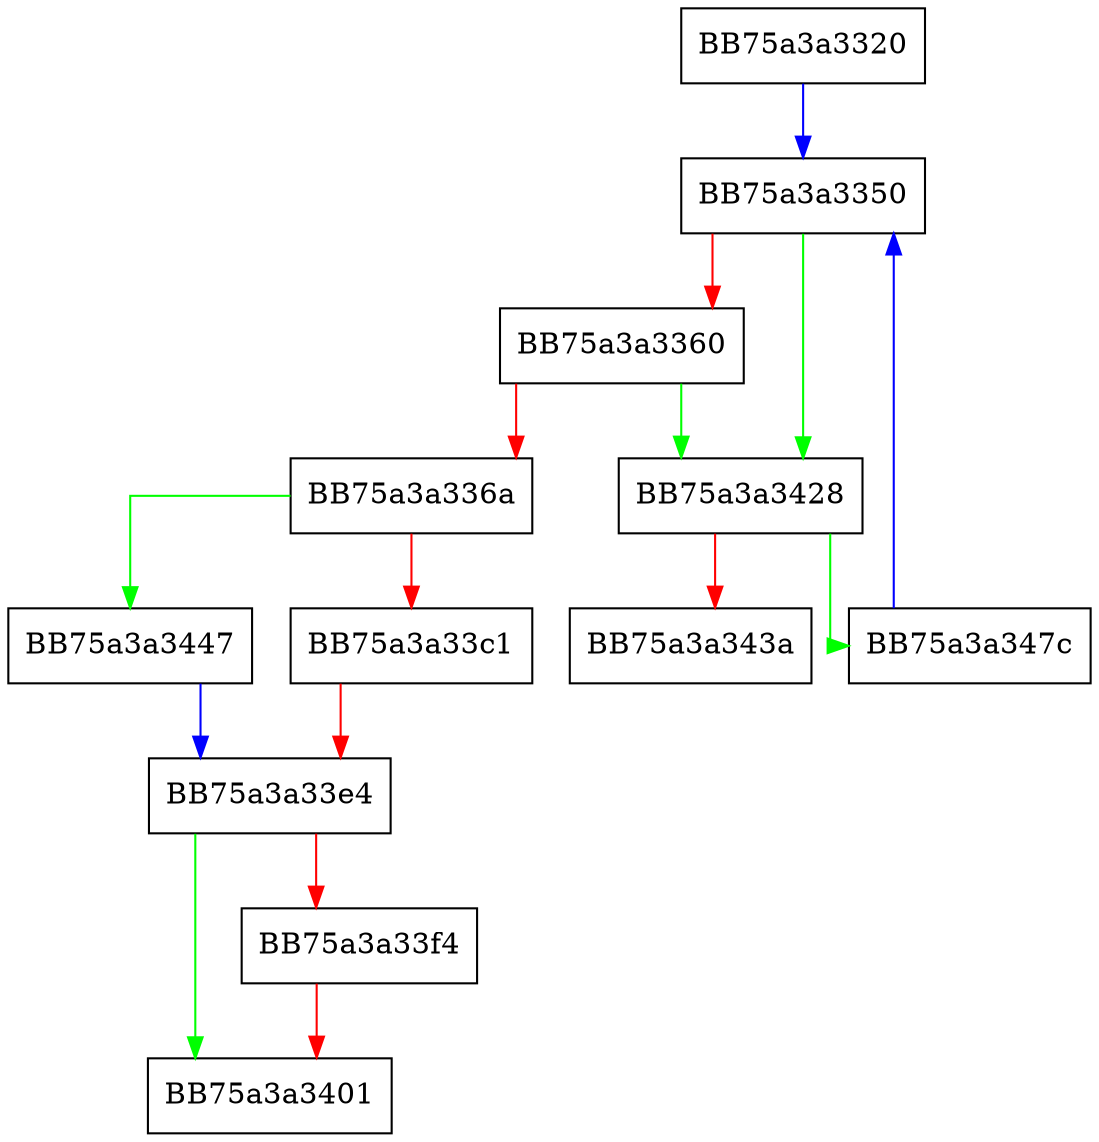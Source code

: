 digraph _Growmap {
  node [shape="box"];
  graph [splines=ortho];
  BB75a3a3320 -> BB75a3a3350 [color="blue"];
  BB75a3a3350 -> BB75a3a3428 [color="green"];
  BB75a3a3350 -> BB75a3a3360 [color="red"];
  BB75a3a3360 -> BB75a3a3428 [color="green"];
  BB75a3a3360 -> BB75a3a336a [color="red"];
  BB75a3a336a -> BB75a3a3447 [color="green"];
  BB75a3a336a -> BB75a3a33c1 [color="red"];
  BB75a3a33c1 -> BB75a3a33e4 [color="red"];
  BB75a3a33e4 -> BB75a3a3401 [color="green"];
  BB75a3a33e4 -> BB75a3a33f4 [color="red"];
  BB75a3a33f4 -> BB75a3a3401 [color="red"];
  BB75a3a3428 -> BB75a3a347c [color="green"];
  BB75a3a3428 -> BB75a3a343a [color="red"];
  BB75a3a3447 -> BB75a3a33e4 [color="blue"];
  BB75a3a347c -> BB75a3a3350 [color="blue"];
}